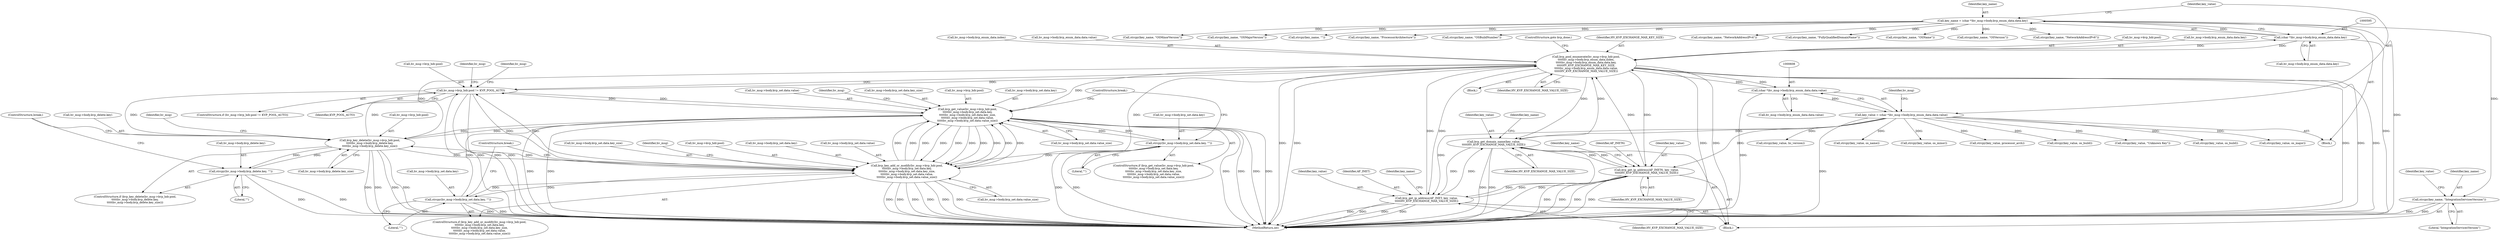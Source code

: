 digraph "0_linux_bcc2c9c3fff859e0eb019fe6fec26f9b8eba795c@API" {
"1000636" [label="(Call,strcpy(key_name, \"IntegrationServicesVersion\"))"];
"1000592" [label="(Call,key_name = (char *)hv_msg->body.kvp_enum_data.data.key)"];
"1000594" [label="(Call,(char *)hv_msg->body.kvp_enum_data.data.key)"];
"1000551" [label="(Call,kvp_pool_enumerate(hv_msg->kvp_hdr.pool,\n\t\t\t\t\thv_msg->body.kvp_enum_data.index,\n\t\t\t\t\thv_msg->body.kvp_enum_data.data.key,\n\t\t\t\t\tHV_KVP_EXCHANGE_MAX_KEY_SIZE,\n\t\t\t\t\thv_msg->body.kvp_enum_data.data.value,\n\t\t\t\t\tHV_KVP_EXCHANGE_MAX_VALUE_SIZE))"];
"1000543" [label="(Call,hv_msg->kvp_hdr.pool != KVP_POOL_AUTO)"];
"1000445" [label="(Call,kvp_get_value(hv_msg->kvp_hdr.pool,\n\t\t\t\t\thv_msg->body.kvp_set.data.key,\n\t\t\t\t\thv_msg->body.kvp_set.data.key_size,\n\t\t\t\t\thv_msg->body.kvp_set.data.value,\n\t\t\t\t\thv_msg->body.kvp_set.data.value_size))"];
"1000501" [label="(Call,kvp_key_delete(hv_msg->kvp_hdr.pool,\n\t\t\t\t\thv_msg->body.kvp_delete.key,\n\t\t\t\t\thv_msg->body.kvp_delete.key_size))"];
"1000389" [label="(Call,kvp_key_add_or_modify(hv_msg->kvp_hdr.pool,\n\t\t\t\t\thv_msg->body.kvp_set.data.key,\n\t\t\t\t\thv_msg->body.kvp_set.data.key_size,\n\t\t\t\t\thv_msg->body.kvp_set.data.value,\n\t\t\t\t\thv_msg->body.kvp_set.data.value_size))"];
"1000487" [label="(Call,strcpy(hv_msg->body.kvp_set.data.key, \"\"))"];
"1000431" [label="(Call,strcpy(hv_msg->body.kvp_set.data.key, \"\"))"];
"1000521" [label="(Call,strcpy(hv_msg->body.kvp_delete.key, \"\"))"];
"1000607" [label="(Call,(char *)hv_msg->body.kvp_enum_data.data.value)"];
"1000628" [label="(Call,kvp_get_domain_name(key_value,\n\t\t\t\t\tHV_KVP_EXCHANGE_MAX_VALUE_SIZE))"];
"1000605" [label="(Call,key_value = (char *)hv_msg->body.kvp_enum_data.data.value)"];
"1000653" [label="(Call,kvp_get_ip_address(AF_INET6, key_value,\n\t\t\t\t\tHV_KVP_EXCHANGE_MAX_VALUE_SIZE))"];
"1000644" [label="(Call,kvp_get_ip_address(AF_INET, key_value,\n\t\t\t\t\tHV_KVP_EXCHANGE_MAX_VALUE_SIZE))"];
"1000629" [label="(Identifier,key_value)"];
"1000388" [label="(ControlStructure,if (kvp_key_add_or_modify(hv_msg->kvp_hdr.pool,\n\t\t\t\t\thv_msg->body.kvp_set.data.key,\n\t\t\t\t\thv_msg->body.kvp_set.data.key_size,\n\t\t\t\t\thv_msg->body.kvp_set.data.value,\n\t\t\t\t\thv_msg->body.kvp_set.data.value_size)))"];
"1000694" [label="(Call,strcpy(key_value, os_build))"];
"1000645" [label="(Identifier,AF_INET)"];
"1000573" [label="(Identifier,HV_KVP_EXCHANGE_MAX_KEY_SIZE)"];
"1000544" [label="(Call,hv_msg->kvp_hdr.pool)"];
"1000507" [label="(Call,hv_msg->body.kvp_delete.key)"];
"1000492" [label="(Identifier,hv_msg)"];
"1000760" [label="(MethodReturn,int)"];
"1000552" [label="(Call,hv_msg->kvp_hdr.pool)"];
"1000630" [label="(Identifier,HV_KVP_EXCHANGE_MAX_VALUE_SIZE)"];
"1000442" [label="(ControlStructure,break;)"];
"1000609" [label="(Call,hv_msg->body.kvp_enum_data.data.value)"];
"1000689" [label="(Call,strcpy(key_name, \"OSMinorVersion\"))"];
"1000710" [label="(Call,strcpy(key_value, \"Unknown Key\"))"];
"1000498" [label="(ControlStructure,break;)"];
"1000432" [label="(Call,hv_msg->body.kvp_set.data.key)"];
"1000497" [label="(Literal,\"\")"];
"1000404" [label="(Call,hv_msg->body.kvp_set.data.key_size)"];
"1000594" [label="(Call,(char *)hv_msg->body.kvp_enum_data.data.key)"];
"1000628" [label="(Call,kvp_get_domain_name(key_value,\n\t\t\t\t\tHV_KVP_EXCHANGE_MAX_VALUE_SIZE))"];
"1000662" [label="(Call,strcpy(key_value, os_build))"];
"1000460" [label="(Call,hv_msg->body.kvp_set.data.key_size)"];
"1000596" [label="(Call,hv_msg->body.kvp_enum_data.data.key)"];
"1000681" [label="(Call,strcpy(key_name, \"OSMajorVersion\"))"];
"1000649" [label="(Identifier,key_name)"];
"1000564" [label="(Call,hv_msg->body.kvp_enum_data.data.key)"];
"1000678" [label="(Call,strcpy(key_value, os_major))"];
"1000592" [label="(Call,key_name = (char *)hv_msg->body.kvp_enum_data.data.key)"];
"1000542" [label="(ControlStructure,if (hv_msg->kvp_hdr.pool != KVP_POOL_AUTO))"];
"1000632" [label="(Identifier,key_name)"];
"1000550" [label="(Block,)"];
"1000554" [label="(Identifier,hv_msg)"];
"1000500" [label="(ControlStructure,if (kvp_key_delete(hv_msg->kvp_hdr.pool,\n\t\t\t\t\thv_msg->body.kvp_delete.key,\n\t\t\t\t\thv_msg->body.kvp_delete.key_size)))"];
"1000446" [label="(Call,hv_msg->kvp_hdr.pool)"];
"1000530" [label="(ControlStructure,break;)"];
"1000656" [label="(Identifier,HV_KVP_EXCHANGE_MAX_VALUE_SIZE)"];
"1000713" [label="(Call,strcpy(key_name, \"\"))"];
"1000543" [label="(Call,hv_msg->kvp_hdr.pool != KVP_POOL_AUTO)"];
"1000549" [label="(Identifier,KVP_POOL_AUTO)"];
"1000444" [label="(ControlStructure,if (kvp_get_value(hv_msg->kvp_hdr.pool,\n\t\t\t\t\thv_msg->body.kvp_set.data.key,\n\t\t\t\t\thv_msg->body.kvp_set.data.key_size,\n\t\t\t\t\thv_msg->body.kvp_set.data.value,\n\t\t\t\t\thv_msg->body.kvp_set.data.value_size)))"];
"1000586" [label="(Identifier,hv_msg)"];
"1000451" [label="(Call,hv_msg->body.kvp_set.data.key)"];
"1000705" [label="(Call,strcpy(key_name, \"ProcessorArchitecture\"))"];
"1000655" [label="(Identifier,key_value)"];
"1000636" [label="(Call,strcpy(key_name, \"IntegrationServicesVersion\"))"];
"1000488" [label="(Call,hv_msg->body.kvp_set.data.key)"];
"1000626" [label="(Block,)"];
"1000525" [label="(Identifier,hv_msg)"];
"1000583" [label="(Identifier,HV_KVP_EXCHANGE_MAX_VALUE_SIZE)"];
"1000638" [label="(Literal,\"IntegrationServicesVersion\")"];
"1000557" [label="(Call,hv_msg->body.kvp_enum_data.index)"];
"1000521" [label="(Call,strcpy(hv_msg->body.kvp_delete.key, \"\"))"];
"1000644" [label="(Call,kvp_get_ip_address(AF_INET, key_value,\n\t\t\t\t\tHV_KVP_EXCHANGE_MAX_VALUE_SIZE))"];
"1000647" [label="(Identifier,HV_KVP_EXCHANGE_MAX_VALUE_SIZE)"];
"1000441" [label="(Literal,\"\")"];
"1000606" [label="(Identifier,key_value)"];
"1000478" [label="(Call,hv_msg->body.kvp_set.data.value_size)"];
"1000431" [label="(Call,strcpy(hv_msg->body.kvp_set.data.key, \"\"))"];
"1000658" [label="(Identifier,key_name)"];
"1000639" [label="(Call,strcpy(key_value, lic_version))"];
"1000522" [label="(Call,hv_msg->body.kvp_delete.key)"];
"1000654" [label="(Identifier,AF_INET6)"];
"1000502" [label="(Call,hv_msg->kvp_hdr.pool)"];
"1000607" [label="(Call,(char *)hv_msg->body.kvp_enum_data.data.value)"];
"1000445" [label="(Call,kvp_get_value(hv_msg->kvp_hdr.pool,\n\t\t\t\t\thv_msg->body.kvp_set.data.key,\n\t\t\t\t\thv_msg->body.kvp_set.data.key_size,\n\t\t\t\t\thv_msg->body.kvp_set.data.value,\n\t\t\t\t\thv_msg->body.kvp_set.data.value_size))"];
"1000665" [label="(Call,strcpy(key_name, \"OSBuildNumber\"))"];
"1000574" [label="(Call,hv_msg->body.kvp_enum_data.data.value)"];
"1000605" [label="(Call,key_value = (char *)hv_msg->body.kvp_enum_data.data.value)"];
"1000288" [label="(Block,)"];
"1000529" [label="(Literal,\"\")"];
"1000646" [label="(Identifier,key_value)"];
"1000653" [label="(Call,kvp_get_ip_address(AF_INET6, key_value,\n\t\t\t\t\tHV_KVP_EXCHANGE_MAX_VALUE_SIZE))"];
"1000670" [label="(Call,strcpy(key_value, os_name))"];
"1000584" [label="(ControlStructure,goto kvp_done;)"];
"1000469" [label="(Call,hv_msg->body.kvp_set.data.value)"];
"1000436" [label="(Identifier,hv_msg)"];
"1000389" [label="(Call,kvp_key_add_or_modify(hv_msg->kvp_hdr.pool,\n\t\t\t\t\thv_msg->body.kvp_set.data.key,\n\t\t\t\t\thv_msg->body.kvp_set.data.key_size,\n\t\t\t\t\thv_msg->body.kvp_set.data.value,\n\t\t\t\t\thv_msg->body.kvp_set.data.value_size))"];
"1000390" [label="(Call,hv_msg->kvp_hdr.pool)"];
"1000648" [label="(Call,strcpy(key_name, \"NetworkAddressIPv4\"))"];
"1000640" [label="(Identifier,key_value)"];
"1000514" [label="(Call,hv_msg->body.kvp_delete.key_size)"];
"1000622" [label="(Identifier,hv_msg)"];
"1000686" [label="(Call,strcpy(key_value, os_minor))"];
"1000395" [label="(Call,hv_msg->body.kvp_set.data.key)"];
"1000501" [label="(Call,kvp_key_delete(hv_msg->kvp_hdr.pool,\n\t\t\t\t\thv_msg->body.kvp_delete.key,\n\t\t\t\t\thv_msg->body.kvp_delete.key_size))"];
"1000487" [label="(Call,strcpy(hv_msg->body.kvp_set.data.key, \"\"))"];
"1000593" [label="(Identifier,key_name)"];
"1000413" [label="(Call,hv_msg->body.kvp_set.data.value)"];
"1000551" [label="(Call,kvp_pool_enumerate(hv_msg->kvp_hdr.pool,\n\t\t\t\t\thv_msg->body.kvp_enum_data.index,\n\t\t\t\t\thv_msg->body.kvp_enum_data.data.key,\n\t\t\t\t\tHV_KVP_EXCHANGE_MAX_KEY_SIZE,\n\t\t\t\t\thv_msg->body.kvp_enum_data.data.value,\n\t\t\t\t\tHV_KVP_EXCHANGE_MAX_VALUE_SIZE))"];
"1000631" [label="(Call,strcpy(key_name, \"FullyQualifiedDomainName\"))"];
"1000702" [label="(Call,strcpy(key_value, processor_arch))"];
"1000422" [label="(Call,hv_msg->body.kvp_set.data.value_size)"];
"1000673" [label="(Call,strcpy(key_name, \"OSName\"))"];
"1000637" [label="(Identifier,key_name)"];
"1000697" [label="(Call,strcpy(key_name, \"OSVersion\"))"];
"1000657" [label="(Call,strcpy(key_name, \"NetworkAddressIPv6\"))"];
"1000636" -> "1000626"  [label="AST: "];
"1000636" -> "1000638"  [label="CFG: "];
"1000637" -> "1000636"  [label="AST: "];
"1000638" -> "1000636"  [label="AST: "];
"1000640" -> "1000636"  [label="CFG: "];
"1000636" -> "1000760"  [label="DDG: "];
"1000636" -> "1000760"  [label="DDG: "];
"1000592" -> "1000636"  [label="DDG: "];
"1000592" -> "1000288"  [label="AST: "];
"1000592" -> "1000594"  [label="CFG: "];
"1000593" -> "1000592"  [label="AST: "];
"1000594" -> "1000592"  [label="AST: "];
"1000606" -> "1000592"  [label="CFG: "];
"1000592" -> "1000760"  [label="DDG: "];
"1000594" -> "1000592"  [label="DDG: "];
"1000592" -> "1000631"  [label="DDG: "];
"1000592" -> "1000648"  [label="DDG: "];
"1000592" -> "1000657"  [label="DDG: "];
"1000592" -> "1000665"  [label="DDG: "];
"1000592" -> "1000673"  [label="DDG: "];
"1000592" -> "1000681"  [label="DDG: "];
"1000592" -> "1000689"  [label="DDG: "];
"1000592" -> "1000697"  [label="DDG: "];
"1000592" -> "1000705"  [label="DDG: "];
"1000592" -> "1000713"  [label="DDG: "];
"1000594" -> "1000596"  [label="CFG: "];
"1000595" -> "1000594"  [label="AST: "];
"1000596" -> "1000594"  [label="AST: "];
"1000594" -> "1000760"  [label="DDG: "];
"1000594" -> "1000551"  [label="DDG: "];
"1000551" -> "1000594"  [label="DDG: "];
"1000551" -> "1000550"  [label="AST: "];
"1000551" -> "1000583"  [label="CFG: "];
"1000552" -> "1000551"  [label="AST: "];
"1000557" -> "1000551"  [label="AST: "];
"1000564" -> "1000551"  [label="AST: "];
"1000573" -> "1000551"  [label="AST: "];
"1000574" -> "1000551"  [label="AST: "];
"1000583" -> "1000551"  [label="AST: "];
"1000584" -> "1000551"  [label="CFG: "];
"1000551" -> "1000760"  [label="DDG: "];
"1000551" -> "1000760"  [label="DDG: "];
"1000551" -> "1000760"  [label="DDG: "];
"1000551" -> "1000760"  [label="DDG: "];
"1000551" -> "1000760"  [label="DDG: "];
"1000551" -> "1000760"  [label="DDG: "];
"1000551" -> "1000760"  [label="DDG: "];
"1000551" -> "1000389"  [label="DDG: "];
"1000551" -> "1000445"  [label="DDG: "];
"1000551" -> "1000501"  [label="DDG: "];
"1000551" -> "1000543"  [label="DDG: "];
"1000543" -> "1000551"  [label="DDG: "];
"1000607" -> "1000551"  [label="DDG: "];
"1000628" -> "1000551"  [label="DDG: "];
"1000653" -> "1000551"  [label="DDG: "];
"1000644" -> "1000551"  [label="DDG: "];
"1000551" -> "1000607"  [label="DDG: "];
"1000551" -> "1000628"  [label="DDG: "];
"1000551" -> "1000644"  [label="DDG: "];
"1000551" -> "1000653"  [label="DDG: "];
"1000543" -> "1000542"  [label="AST: "];
"1000543" -> "1000549"  [label="CFG: "];
"1000544" -> "1000543"  [label="AST: "];
"1000549" -> "1000543"  [label="AST: "];
"1000554" -> "1000543"  [label="CFG: "];
"1000586" -> "1000543"  [label="CFG: "];
"1000543" -> "1000760"  [label="DDG: "];
"1000543" -> "1000760"  [label="DDG: "];
"1000543" -> "1000760"  [label="DDG: "];
"1000543" -> "1000389"  [label="DDG: "];
"1000543" -> "1000445"  [label="DDG: "];
"1000543" -> "1000501"  [label="DDG: "];
"1000445" -> "1000543"  [label="DDG: "];
"1000501" -> "1000543"  [label="DDG: "];
"1000389" -> "1000543"  [label="DDG: "];
"1000445" -> "1000444"  [label="AST: "];
"1000445" -> "1000478"  [label="CFG: "];
"1000446" -> "1000445"  [label="AST: "];
"1000451" -> "1000445"  [label="AST: "];
"1000460" -> "1000445"  [label="AST: "];
"1000469" -> "1000445"  [label="AST: "];
"1000478" -> "1000445"  [label="AST: "];
"1000492" -> "1000445"  [label="CFG: "];
"1000498" -> "1000445"  [label="CFG: "];
"1000445" -> "1000760"  [label="DDG: "];
"1000445" -> "1000760"  [label="DDG: "];
"1000445" -> "1000760"  [label="DDG: "];
"1000445" -> "1000760"  [label="DDG: "];
"1000445" -> "1000760"  [label="DDG: "];
"1000445" -> "1000760"  [label="DDG: "];
"1000445" -> "1000389"  [label="DDG: "];
"1000445" -> "1000389"  [label="DDG: "];
"1000445" -> "1000389"  [label="DDG: "];
"1000445" -> "1000389"  [label="DDG: "];
"1000445" -> "1000389"  [label="DDG: "];
"1000501" -> "1000445"  [label="DDG: "];
"1000389" -> "1000445"  [label="DDG: "];
"1000389" -> "1000445"  [label="DDG: "];
"1000389" -> "1000445"  [label="DDG: "];
"1000389" -> "1000445"  [label="DDG: "];
"1000389" -> "1000445"  [label="DDG: "];
"1000487" -> "1000445"  [label="DDG: "];
"1000431" -> "1000445"  [label="DDG: "];
"1000445" -> "1000487"  [label="DDG: "];
"1000445" -> "1000501"  [label="DDG: "];
"1000501" -> "1000500"  [label="AST: "];
"1000501" -> "1000514"  [label="CFG: "];
"1000502" -> "1000501"  [label="AST: "];
"1000507" -> "1000501"  [label="AST: "];
"1000514" -> "1000501"  [label="AST: "];
"1000525" -> "1000501"  [label="CFG: "];
"1000530" -> "1000501"  [label="CFG: "];
"1000501" -> "1000760"  [label="DDG: "];
"1000501" -> "1000760"  [label="DDG: "];
"1000501" -> "1000760"  [label="DDG: "];
"1000501" -> "1000760"  [label="DDG: "];
"1000501" -> "1000389"  [label="DDG: "];
"1000389" -> "1000501"  [label="DDG: "];
"1000521" -> "1000501"  [label="DDG: "];
"1000501" -> "1000521"  [label="DDG: "];
"1000389" -> "1000388"  [label="AST: "];
"1000389" -> "1000422"  [label="CFG: "];
"1000390" -> "1000389"  [label="AST: "];
"1000395" -> "1000389"  [label="AST: "];
"1000404" -> "1000389"  [label="AST: "];
"1000413" -> "1000389"  [label="AST: "];
"1000422" -> "1000389"  [label="AST: "];
"1000436" -> "1000389"  [label="CFG: "];
"1000442" -> "1000389"  [label="CFG: "];
"1000389" -> "1000760"  [label="DDG: "];
"1000389" -> "1000760"  [label="DDG: "];
"1000389" -> "1000760"  [label="DDG: "];
"1000389" -> "1000760"  [label="DDG: "];
"1000389" -> "1000760"  [label="DDG: "];
"1000389" -> "1000760"  [label="DDG: "];
"1000487" -> "1000389"  [label="DDG: "];
"1000431" -> "1000389"  [label="DDG: "];
"1000389" -> "1000431"  [label="DDG: "];
"1000487" -> "1000444"  [label="AST: "];
"1000487" -> "1000497"  [label="CFG: "];
"1000488" -> "1000487"  [label="AST: "];
"1000497" -> "1000487"  [label="AST: "];
"1000498" -> "1000487"  [label="CFG: "];
"1000487" -> "1000760"  [label="DDG: "];
"1000487" -> "1000760"  [label="DDG: "];
"1000431" -> "1000388"  [label="AST: "];
"1000431" -> "1000441"  [label="CFG: "];
"1000432" -> "1000431"  [label="AST: "];
"1000441" -> "1000431"  [label="AST: "];
"1000442" -> "1000431"  [label="CFG: "];
"1000431" -> "1000760"  [label="DDG: "];
"1000431" -> "1000760"  [label="DDG: "];
"1000521" -> "1000500"  [label="AST: "];
"1000521" -> "1000529"  [label="CFG: "];
"1000522" -> "1000521"  [label="AST: "];
"1000529" -> "1000521"  [label="AST: "];
"1000530" -> "1000521"  [label="CFG: "];
"1000521" -> "1000760"  [label="DDG: "];
"1000521" -> "1000760"  [label="DDG: "];
"1000607" -> "1000605"  [label="AST: "];
"1000607" -> "1000609"  [label="CFG: "];
"1000608" -> "1000607"  [label="AST: "];
"1000609" -> "1000607"  [label="AST: "];
"1000605" -> "1000607"  [label="CFG: "];
"1000607" -> "1000760"  [label="DDG: "];
"1000607" -> "1000605"  [label="DDG: "];
"1000628" -> "1000626"  [label="AST: "];
"1000628" -> "1000630"  [label="CFG: "];
"1000629" -> "1000628"  [label="AST: "];
"1000630" -> "1000628"  [label="AST: "];
"1000632" -> "1000628"  [label="CFG: "];
"1000628" -> "1000760"  [label="DDG: "];
"1000628" -> "1000760"  [label="DDG: "];
"1000628" -> "1000760"  [label="DDG: "];
"1000605" -> "1000628"  [label="DDG: "];
"1000653" -> "1000628"  [label="DDG: "];
"1000644" -> "1000628"  [label="DDG: "];
"1000628" -> "1000644"  [label="DDG: "];
"1000628" -> "1000653"  [label="DDG: "];
"1000605" -> "1000288"  [label="AST: "];
"1000606" -> "1000605"  [label="AST: "];
"1000622" -> "1000605"  [label="CFG: "];
"1000605" -> "1000760"  [label="DDG: "];
"1000605" -> "1000639"  [label="DDG: "];
"1000605" -> "1000644"  [label="DDG: "];
"1000605" -> "1000653"  [label="DDG: "];
"1000605" -> "1000662"  [label="DDG: "];
"1000605" -> "1000670"  [label="DDG: "];
"1000605" -> "1000678"  [label="DDG: "];
"1000605" -> "1000686"  [label="DDG: "];
"1000605" -> "1000694"  [label="DDG: "];
"1000605" -> "1000702"  [label="DDG: "];
"1000605" -> "1000710"  [label="DDG: "];
"1000653" -> "1000626"  [label="AST: "];
"1000653" -> "1000656"  [label="CFG: "];
"1000654" -> "1000653"  [label="AST: "];
"1000655" -> "1000653"  [label="AST: "];
"1000656" -> "1000653"  [label="AST: "];
"1000658" -> "1000653"  [label="CFG: "];
"1000653" -> "1000760"  [label="DDG: "];
"1000653" -> "1000760"  [label="DDG: "];
"1000653" -> "1000760"  [label="DDG: "];
"1000653" -> "1000760"  [label="DDG: "];
"1000653" -> "1000644"  [label="DDG: "];
"1000644" -> "1000653"  [label="DDG: "];
"1000644" -> "1000626"  [label="AST: "];
"1000644" -> "1000647"  [label="CFG: "];
"1000645" -> "1000644"  [label="AST: "];
"1000646" -> "1000644"  [label="AST: "];
"1000647" -> "1000644"  [label="AST: "];
"1000649" -> "1000644"  [label="CFG: "];
"1000644" -> "1000760"  [label="DDG: "];
"1000644" -> "1000760"  [label="DDG: "];
"1000644" -> "1000760"  [label="DDG: "];
"1000644" -> "1000760"  [label="DDG: "];
}
